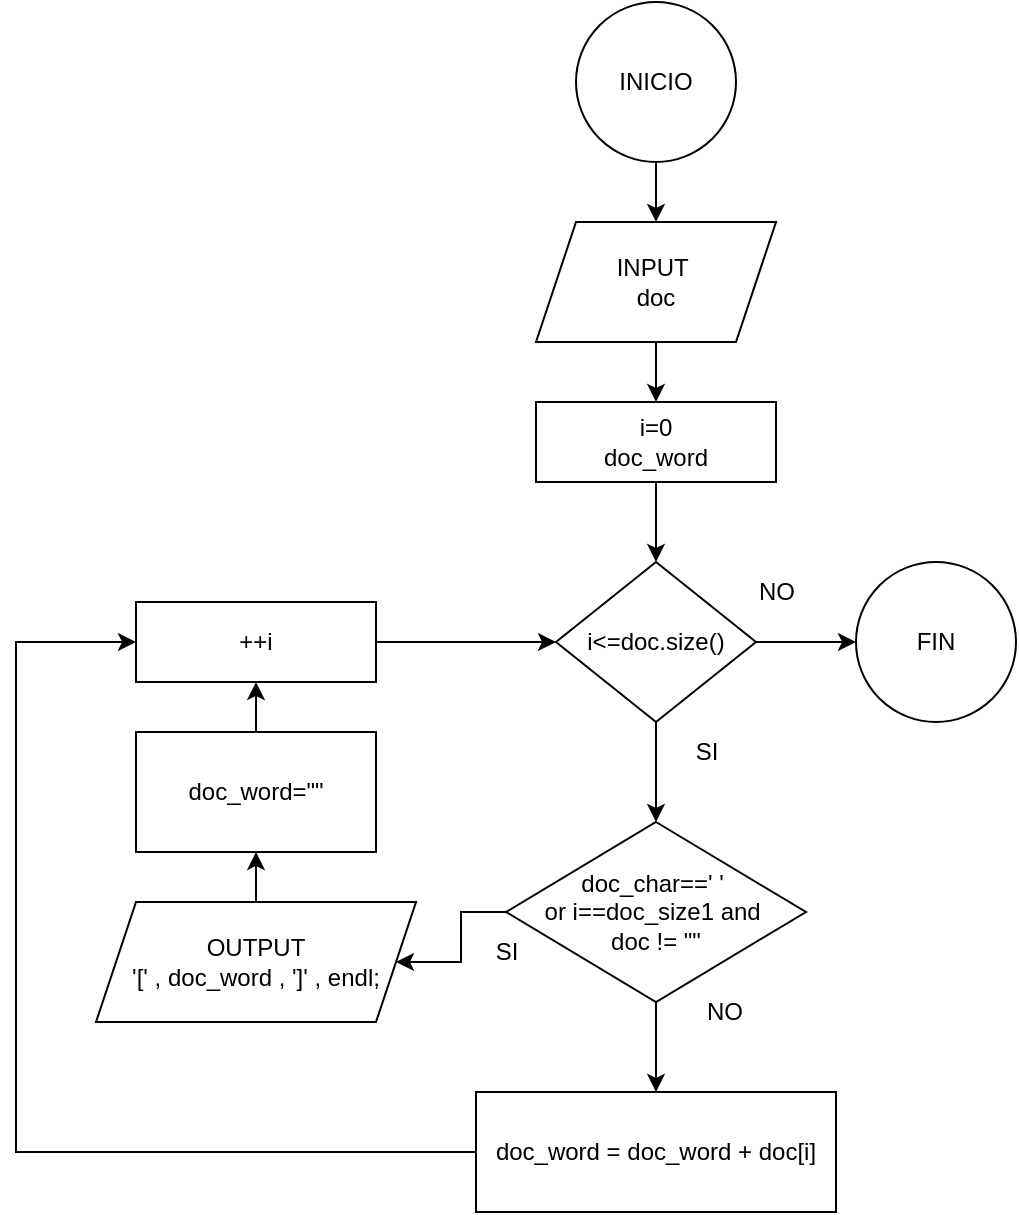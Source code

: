 <mxfile version="24.3.1" type="google">
  <diagram name="Página-1" id="5TRfwjrrkggw9LSMl08y">
    <mxGraphModel grid="1" page="1" gridSize="10" guides="1" tooltips="1" connect="1" arrows="1" fold="1" pageScale="1" pageWidth="827" pageHeight="1169" math="0" shadow="0">
      <root>
        <mxCell id="0" />
        <mxCell id="1" parent="0" />
        <mxCell id="Wtlr0kb17NnHPEUOe5R3-3" value="" style="edgeStyle=orthogonalEdgeStyle;rounded=0;orthogonalLoop=1;jettySize=auto;html=1;" edge="1" parent="1" source="Wtlr0kb17NnHPEUOe5R3-1" target="Wtlr0kb17NnHPEUOe5R3-2">
          <mxGeometry relative="1" as="geometry" />
        </mxCell>
        <mxCell id="Wtlr0kb17NnHPEUOe5R3-1" value="INICIO" style="ellipse;whiteSpace=wrap;html=1;" vertex="1" parent="1">
          <mxGeometry x="360" y="40" width="80" height="80" as="geometry" />
        </mxCell>
        <mxCell id="Wtlr0kb17NnHPEUOe5R3-5" value="" style="edgeStyle=orthogonalEdgeStyle;rounded=0;orthogonalLoop=1;jettySize=auto;html=1;" edge="1" parent="1" source="Wtlr0kb17NnHPEUOe5R3-2" target="Wtlr0kb17NnHPEUOe5R3-4">
          <mxGeometry relative="1" as="geometry" />
        </mxCell>
        <mxCell id="Wtlr0kb17NnHPEUOe5R3-2" value="INPUT&amp;nbsp;&lt;div&gt;doc&lt;/div&gt;" style="shape=parallelogram;perimeter=parallelogramPerimeter;whiteSpace=wrap;html=1;fixedSize=1;" vertex="1" parent="1">
          <mxGeometry x="340" y="150" width="120" height="60" as="geometry" />
        </mxCell>
        <mxCell id="Wtlr0kb17NnHPEUOe5R3-7" value="" style="edgeStyle=orthogonalEdgeStyle;rounded=0;orthogonalLoop=1;jettySize=auto;html=1;" edge="1" parent="1" source="Wtlr0kb17NnHPEUOe5R3-4" target="Wtlr0kb17NnHPEUOe5R3-6">
          <mxGeometry relative="1" as="geometry" />
        </mxCell>
        <mxCell id="Wtlr0kb17NnHPEUOe5R3-4" value="i=0&lt;div&gt;doc_word&lt;/div&gt;" style="whiteSpace=wrap;html=1;" vertex="1" parent="1">
          <mxGeometry x="340" y="240" width="120" height="40" as="geometry" />
        </mxCell>
        <mxCell id="Wtlr0kb17NnHPEUOe5R3-9" value="" style="edgeStyle=orthogonalEdgeStyle;rounded=0;orthogonalLoop=1;jettySize=auto;html=1;" edge="1" parent="1" source="Wtlr0kb17NnHPEUOe5R3-6" target="Wtlr0kb17NnHPEUOe5R3-8">
          <mxGeometry relative="1" as="geometry" />
        </mxCell>
        <mxCell id="Wtlr0kb17NnHPEUOe5R3-13" value="" style="edgeStyle=orthogonalEdgeStyle;rounded=0;orthogonalLoop=1;jettySize=auto;html=1;" edge="1" parent="1" source="Wtlr0kb17NnHPEUOe5R3-6" target="Wtlr0kb17NnHPEUOe5R3-12">
          <mxGeometry relative="1" as="geometry" />
        </mxCell>
        <mxCell id="Wtlr0kb17NnHPEUOe5R3-6" value="i&amp;lt;=doc.size()" style="rhombus;whiteSpace=wrap;html=1;" vertex="1" parent="1">
          <mxGeometry x="350" y="320" width="100" height="80" as="geometry" />
        </mxCell>
        <mxCell id="Wtlr0kb17NnHPEUOe5R3-8" value="FIN" style="ellipse;whiteSpace=wrap;html=1;" vertex="1" parent="1">
          <mxGeometry x="500" y="320" width="80" height="80" as="geometry" />
        </mxCell>
        <mxCell id="Wtlr0kb17NnHPEUOe5R3-10" value="NO" style="text;html=1;align=center;verticalAlign=middle;resizable=0;points=[];autosize=1;strokeColor=none;fillColor=none;" vertex="1" parent="1">
          <mxGeometry x="440" y="320" width="40" height="30" as="geometry" />
        </mxCell>
        <mxCell id="Wtlr0kb17NnHPEUOe5R3-11" value="SI" style="text;html=1;align=center;verticalAlign=middle;resizable=0;points=[];autosize=1;strokeColor=none;fillColor=none;" vertex="1" parent="1">
          <mxGeometry x="410" y="400" width="30" height="30" as="geometry" />
        </mxCell>
        <mxCell id="Wtlr0kb17NnHPEUOe5R3-16" value="" style="edgeStyle=orthogonalEdgeStyle;rounded=0;orthogonalLoop=1;jettySize=auto;html=1;" edge="1" parent="1" source="Wtlr0kb17NnHPEUOe5R3-12" target="Wtlr0kb17NnHPEUOe5R3-15">
          <mxGeometry relative="1" as="geometry" />
        </mxCell>
        <mxCell id="Wtlr0kb17NnHPEUOe5R3-23" value="" style="edgeStyle=orthogonalEdgeStyle;rounded=0;orthogonalLoop=1;jettySize=auto;html=1;" edge="1" parent="1" source="Wtlr0kb17NnHPEUOe5R3-12" target="Wtlr0kb17NnHPEUOe5R3-22">
          <mxGeometry relative="1" as="geometry" />
        </mxCell>
        <mxCell id="Wtlr0kb17NnHPEUOe5R3-12" value="doc_char==&#39; &#39;&amp;nbsp;&lt;div&gt;or i==doc_size1 and&amp;nbsp;&lt;/div&gt;&lt;div&gt;doc != &quot;&quot;&lt;/div&gt;" style="rhombus;whiteSpace=wrap;html=1;" vertex="1" parent="1">
          <mxGeometry x="325" y="450" width="150" height="90" as="geometry" />
        </mxCell>
        <mxCell id="Wtlr0kb17NnHPEUOe5R3-14" value="SI" style="text;html=1;align=center;verticalAlign=middle;resizable=0;points=[];autosize=1;strokeColor=none;fillColor=none;" vertex="1" parent="1">
          <mxGeometry x="310" y="500" width="30" height="30" as="geometry" />
        </mxCell>
        <mxCell id="Wtlr0kb17NnHPEUOe5R3-18" value="" style="edgeStyle=orthogonalEdgeStyle;rounded=0;orthogonalLoop=1;jettySize=auto;html=1;" edge="1" parent="1" source="Wtlr0kb17NnHPEUOe5R3-15" target="Wtlr0kb17NnHPEUOe5R3-17">
          <mxGeometry relative="1" as="geometry" />
        </mxCell>
        <mxCell id="Wtlr0kb17NnHPEUOe5R3-15" value="OUTPUT&lt;div&gt;&#39;[&#39; , doc_word , &#39;]&#39; , endl;&lt;br&gt;&lt;/div&gt;" style="shape=parallelogram;perimeter=parallelogramPerimeter;whiteSpace=wrap;html=1;fixedSize=1;" vertex="1" parent="1">
          <mxGeometry x="120" y="490" width="160" height="60" as="geometry" />
        </mxCell>
        <mxCell id="Wtlr0kb17NnHPEUOe5R3-20" value="" style="edgeStyle=orthogonalEdgeStyle;rounded=0;orthogonalLoop=1;jettySize=auto;html=1;" edge="1" parent="1" source="Wtlr0kb17NnHPEUOe5R3-17" target="Wtlr0kb17NnHPEUOe5R3-19">
          <mxGeometry relative="1" as="geometry" />
        </mxCell>
        <mxCell id="Wtlr0kb17NnHPEUOe5R3-17" value="doc_word=&quot;&quot;" style="whiteSpace=wrap;html=1;" vertex="1" parent="1">
          <mxGeometry x="140" y="405" width="120" height="60" as="geometry" />
        </mxCell>
        <mxCell id="Wtlr0kb17NnHPEUOe5R3-25" style="edgeStyle=orthogonalEdgeStyle;rounded=0;orthogonalLoop=1;jettySize=auto;html=1;entryX=0;entryY=0.5;entryDx=0;entryDy=0;" edge="1" parent="1" source="Wtlr0kb17NnHPEUOe5R3-19" target="Wtlr0kb17NnHPEUOe5R3-6">
          <mxGeometry relative="1" as="geometry" />
        </mxCell>
        <mxCell id="Wtlr0kb17NnHPEUOe5R3-19" value="++i" style="whiteSpace=wrap;html=1;" vertex="1" parent="1">
          <mxGeometry x="140" y="340" width="120" height="40" as="geometry" />
        </mxCell>
        <mxCell id="Wtlr0kb17NnHPEUOe5R3-21" value="NO" style="text;html=1;align=center;verticalAlign=middle;resizable=0;points=[];autosize=1;strokeColor=none;fillColor=none;" vertex="1" parent="1">
          <mxGeometry x="414" y="530" width="40" height="30" as="geometry" />
        </mxCell>
        <mxCell id="Wtlr0kb17NnHPEUOe5R3-24" style="edgeStyle=orthogonalEdgeStyle;rounded=0;orthogonalLoop=1;jettySize=auto;html=1;entryX=0;entryY=0.5;entryDx=0;entryDy=0;" edge="1" parent="1" source="Wtlr0kb17NnHPEUOe5R3-22" target="Wtlr0kb17NnHPEUOe5R3-19">
          <mxGeometry relative="1" as="geometry">
            <Array as="points">
              <mxPoint x="80" y="615" />
              <mxPoint x="80" y="360" />
            </Array>
          </mxGeometry>
        </mxCell>
        <mxCell id="Wtlr0kb17NnHPEUOe5R3-22" value="doc_word = doc_word + doc[i]" style="whiteSpace=wrap;html=1;" vertex="1" parent="1">
          <mxGeometry x="310" y="585" width="180" height="60" as="geometry" />
        </mxCell>
      </root>
    </mxGraphModel>
  </diagram>
</mxfile>
